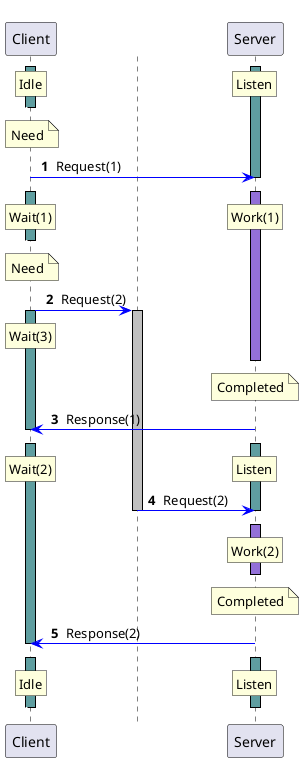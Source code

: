 @startuml
autonumber " <b>#</b> "
skinparam shadowing false
skinparam sequence {
ArrowColor Black
ActorBorderColor Black
LifeLineBorderColor Black
LifeLineBackgroundColor Black
ParticipantBorderColor Black
}
skinparam ControlBorderColor White
skinparam ControlBackgroundColor White
participant "Client" as A0 order 10100
activate A0 #CadetBlue
participant "Server" as A1 order 10200
activate A1 #CadetBlue
rnote over A0 : Idle
/ rnote over A1 : Listen
autonumber stop
[<[#White]-- A0
autonumber resume
deactivate A0
note over A0 : Need
A0 -[#Blue]> A1 : Request(1)
deactivate A1
autonumber stop
[<[#White]-- A0
autonumber resume
activate A0 #CadetBlue
activate A1 #MediumPurple
rnote over A0 : Wait(1)
/ rnote over A1 : Work(1)
autonumber stop
[<[#White]-- A0
autonumber resume
deactivate A0
note over A0 : Need
control " " as T0 order 10101
A0 -[#Blue]> T0 : Request(2)
activate T0 #Silver
activate A0 #CadetBlue
rnote over A0 : Wait(3)
autonumber stop
[<[#White]-- A0
autonumber resume
deactivate A1
note over A1 : Completed
A1 -[#Blue]> A0 : Response(1)
deactivate A0
autonumber stop
[<[#White]-- A0
autonumber resume
activate A1 #CadetBlue
activate A0 #CadetBlue
rnote over A1 : Listen
/ rnote over A0 : Wait(2)
T0 -[#Blue]> A1 : Request(2)
deactivate T0
deactivate A1
autonumber stop
[<[#White]-- A0
autonumber resume
activate A1 #MediumPurple
rnote over A1 : Work(2)
autonumber stop
[<[#White]-- A0
autonumber resume
deactivate A1
note over A1 : Completed
A1 -[#Blue]> A0 : Response(2)
deactivate A0
autonumber stop
[<[#White]-- A0
autonumber resume
activate A0 #CadetBlue
activate A1 #CadetBlue
rnote over A0 : Idle
/ rnote over A1 : Listen
autonumber stop
[<[#White]-- A0
autonumber resume
deactivate A0
deactivate A1
@enduml
